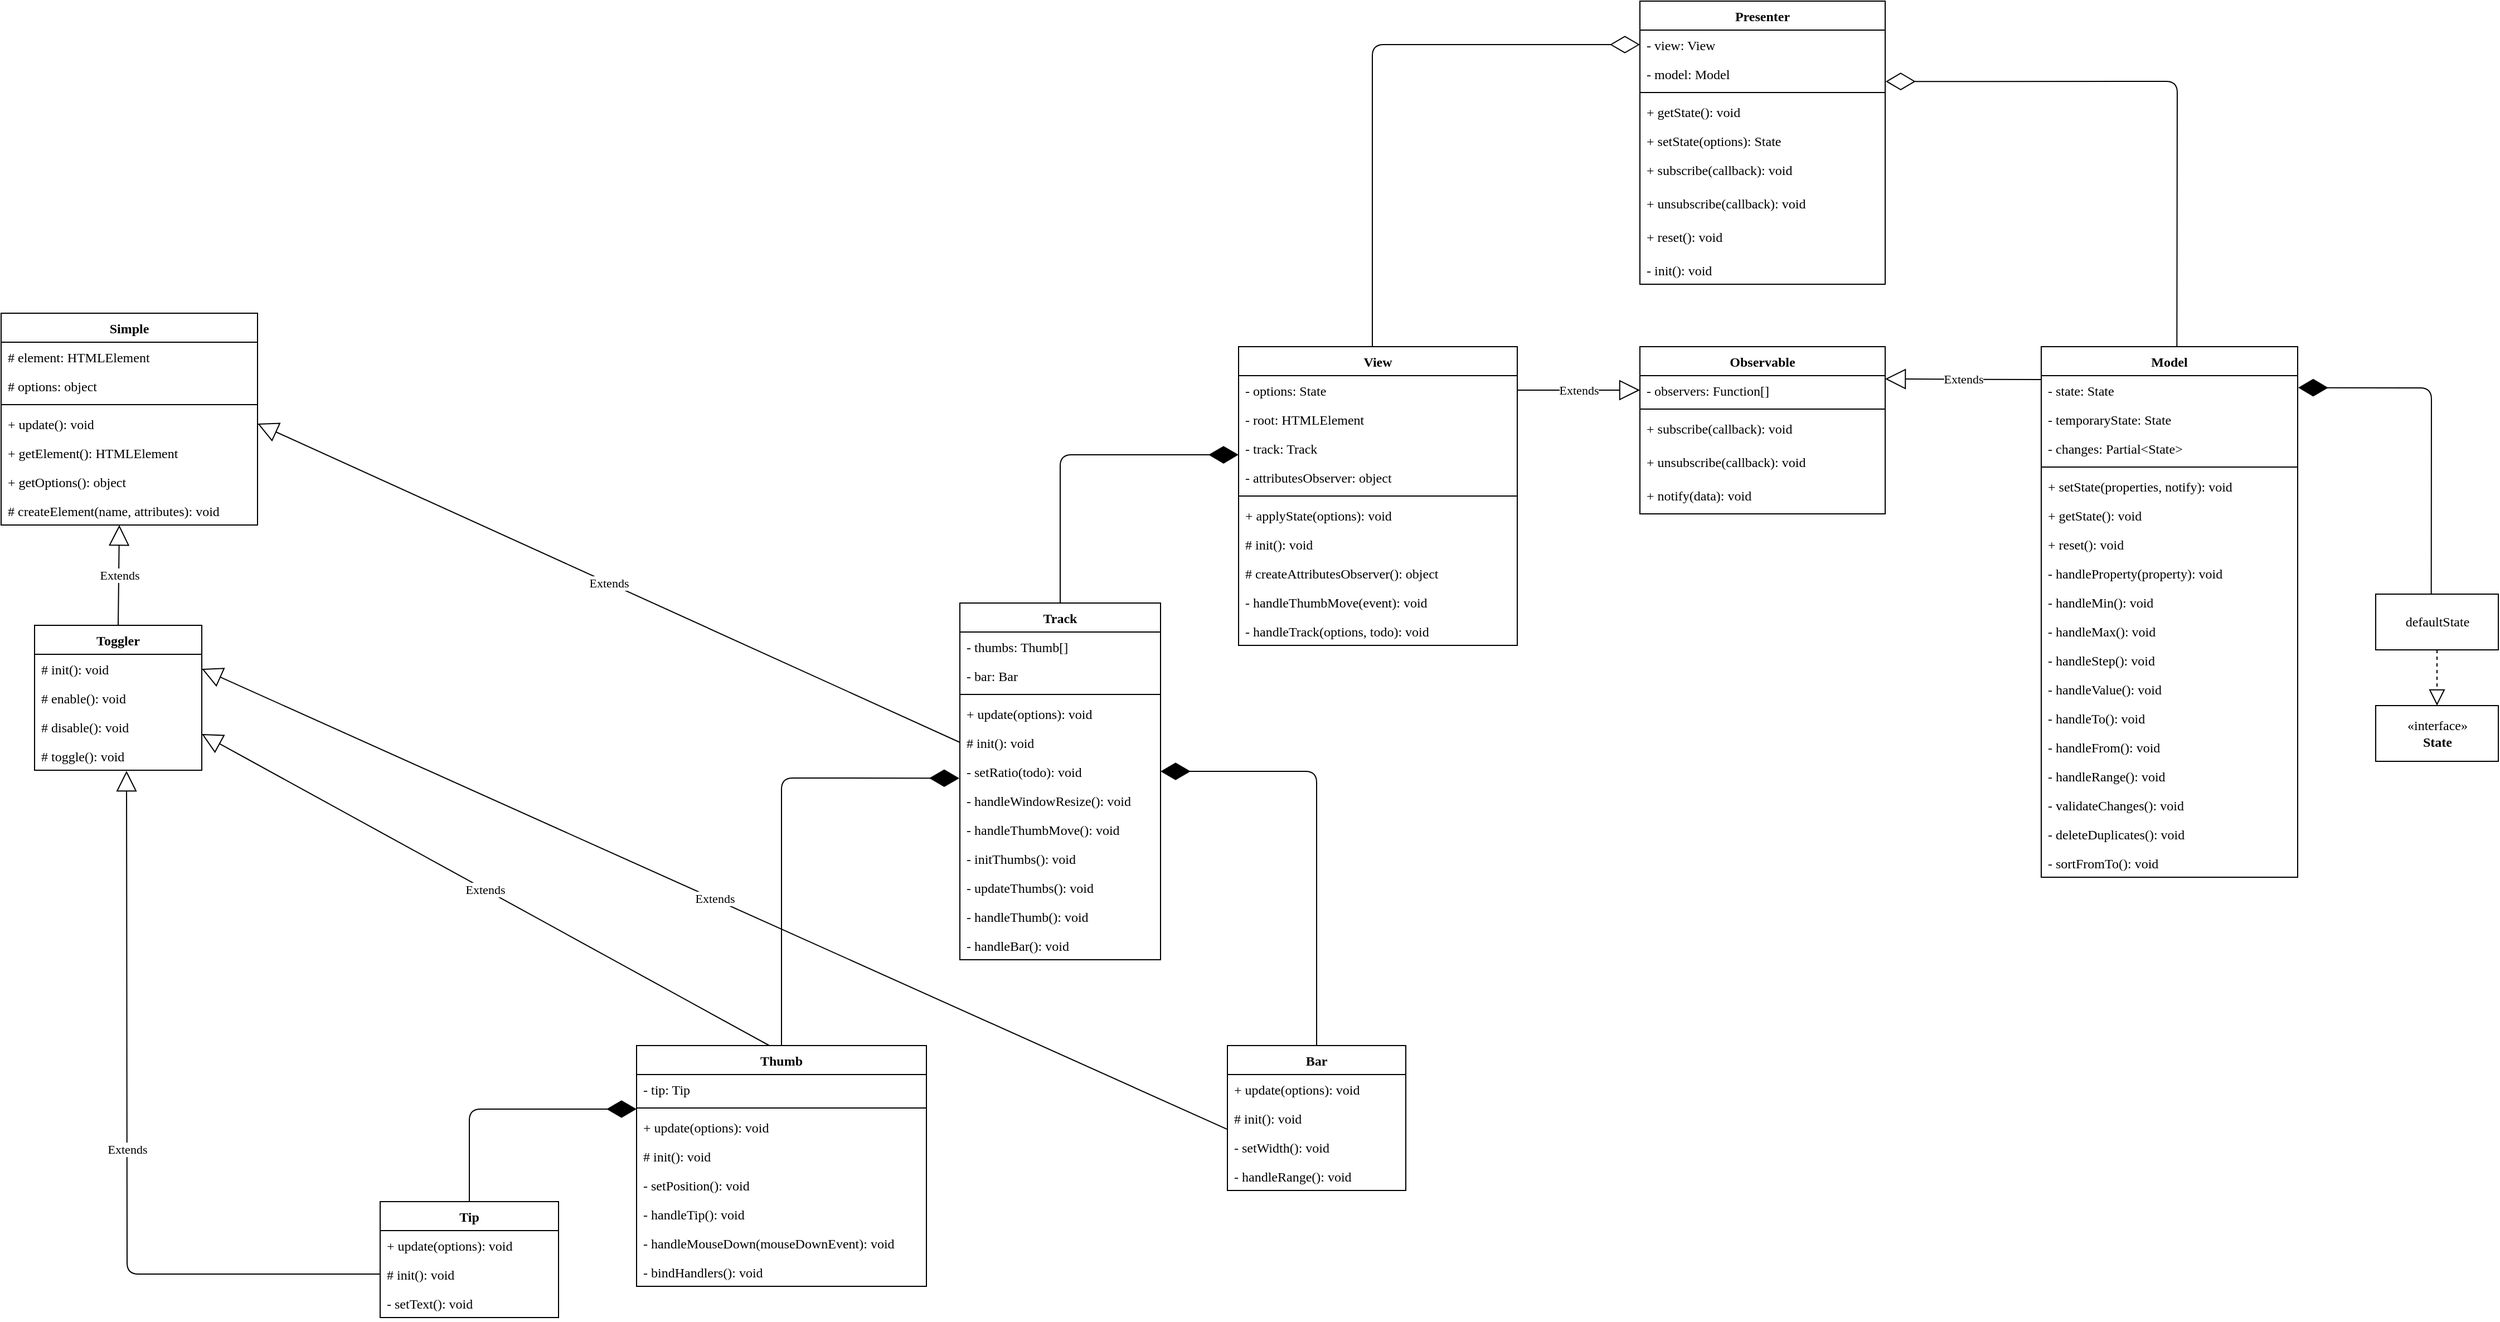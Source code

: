 <mxfile version="12.8.5" type="device"><diagram id="MhiQZeAF0GBsm8dGzgc5" name="Page-1"><mxGraphModel dx="2595" dy="1543" grid="1" gridSize="10" guides="1" tooltips="1" connect="1" arrows="1" fold="1" page="1" pageScale="1" pageWidth="2500" pageHeight="1400" background="#FFFFFF" math="0" shadow="0"><root><mxCell id="0"/><mxCell id="1" parent="0"/><mxCell id="bokYM8Zxj71_05TrgEd9-42" value="Track" style="swimlane;fontStyle=1;align=center;verticalAlign=top;childLayout=stackLayout;horizontal=1;startSize=26;horizontalStack=0;resizeParent=1;resizeParentMax=0;resizeLast=0;collapsible=1;marginBottom=0;labelBackgroundColor=#ffffff;gradientColor=none;snapToPoint=0;fontFamily=Georgia;" parent="1" vertex="1"><mxGeometry x="1010" y="673" width="180" height="320" as="geometry"/></mxCell><mxCell id="bokYM8Zxj71_05TrgEd9-43" value="- thumbs: Thumb[]" style="text;strokeColor=none;fillColor=none;align=left;verticalAlign=top;spacingLeft=4;spacingRight=4;overflow=hidden;rotatable=0;points=[[0,0.5],[1,0.5]];portConstraint=eastwest;snapToPoint=0;fontFamily=Georgia;" parent="bokYM8Zxj71_05TrgEd9-42" vertex="1"><mxGeometry y="26" width="180" height="26" as="geometry"/></mxCell><mxCell id="bokYM8Zxj71_05TrgEd9-45" value="- bar: Bar" style="text;strokeColor=none;fillColor=none;align=left;verticalAlign=top;spacingLeft=4;spacingRight=4;overflow=hidden;rotatable=0;points=[[0,0.5],[1,0.5]];portConstraint=eastwest;snapToPoint=0;fontFamily=Georgia;" parent="bokYM8Zxj71_05TrgEd9-42" vertex="1"><mxGeometry y="52" width="180" height="26" as="geometry"/></mxCell><mxCell id="bokYM8Zxj71_05TrgEd9-44" value="" style="line;strokeWidth=1;fillColor=none;align=left;verticalAlign=middle;spacingTop=-1;spacingLeft=3;spacingRight=3;rotatable=0;labelPosition=right;points=[];portConstraint=eastwest;snapToPoint=0;fontFamily=Georgia;" parent="bokYM8Zxj71_05TrgEd9-42" vertex="1"><mxGeometry y="78" width="180" height="8" as="geometry"/></mxCell><mxCell id="bokYM8Zxj71_05TrgEd9-151" value="+ update(options): void" style="text;strokeColor=none;fillColor=none;align=left;verticalAlign=top;spacingLeft=4;spacingRight=4;overflow=hidden;rotatable=0;points=[[0,0.5],[1,0.5]];portConstraint=eastwest;snapToPoint=0;fontFamily=Georgia;" parent="bokYM8Zxj71_05TrgEd9-42" vertex="1"><mxGeometry y="86" width="180" height="26" as="geometry"/></mxCell><mxCell id="bokYM8Zxj71_05TrgEd9-150" value="# init(): void" style="text;strokeColor=none;fillColor=none;align=left;verticalAlign=top;spacingLeft=4;spacingRight=4;overflow=hidden;rotatable=0;points=[[0,0.5],[1,0.5]];portConstraint=eastwest;snapToPoint=0;fontFamily=Georgia;" parent="bokYM8Zxj71_05TrgEd9-42" vertex="1"><mxGeometry y="112" width="180" height="26" as="geometry"/></mxCell><mxCell id="bokYM8Zxj71_05TrgEd9-152" value="- setRatio(todo): void" style="text;strokeColor=none;fillColor=none;align=left;verticalAlign=top;spacingLeft=4;spacingRight=4;overflow=hidden;rotatable=0;points=[[0,0.5],[1,0.5]];portConstraint=eastwest;snapToPoint=0;fontFamily=Georgia;" parent="bokYM8Zxj71_05TrgEd9-42" vertex="1"><mxGeometry y="138" width="180" height="26" as="geometry"/></mxCell><mxCell id="bokYM8Zxj71_05TrgEd9-153" value="- handleWindowResize(): void" style="text;strokeColor=none;fillColor=none;align=left;verticalAlign=top;spacingLeft=4;spacingRight=4;overflow=hidden;rotatable=0;points=[[0,0.5],[1,0.5]];portConstraint=eastwest;snapToPoint=0;fontFamily=Georgia;" parent="bokYM8Zxj71_05TrgEd9-42" vertex="1"><mxGeometry y="164" width="180" height="26" as="geometry"/></mxCell><mxCell id="lwecA4mNfXeEhu3UnsGV-7" value="- handleThumbMove(): void" style="text;strokeColor=none;fillColor=none;align=left;verticalAlign=top;spacingLeft=4;spacingRight=4;overflow=hidden;rotatable=0;points=[[0,0.5],[1,0.5]];portConstraint=eastwest;snapToPoint=0;fontFamily=Georgia;" parent="bokYM8Zxj71_05TrgEd9-42" vertex="1"><mxGeometry y="190" width="180" height="26" as="geometry"/></mxCell><mxCell id="lwecA4mNfXeEhu3UnsGV-8" value="- initThumbs(): void" style="text;strokeColor=none;fillColor=none;align=left;verticalAlign=top;spacingLeft=4;spacingRight=4;overflow=hidden;rotatable=0;points=[[0,0.5],[1,0.5]];portConstraint=eastwest;snapToPoint=0;fontFamily=Georgia;" parent="bokYM8Zxj71_05TrgEd9-42" vertex="1"><mxGeometry y="216" width="180" height="26" as="geometry"/></mxCell><mxCell id="lwecA4mNfXeEhu3UnsGV-9" value="- updateThumbs(): void" style="text;strokeColor=none;fillColor=none;align=left;verticalAlign=top;spacingLeft=4;spacingRight=4;overflow=hidden;rotatable=0;points=[[0,0.5],[1,0.5]];portConstraint=eastwest;snapToPoint=0;fontFamily=Georgia;" parent="bokYM8Zxj71_05TrgEd9-42" vertex="1"><mxGeometry y="242" width="180" height="26" as="geometry"/></mxCell><mxCell id="bokYM8Zxj71_05TrgEd9-154" value="- handleThumb(): void" style="text;strokeColor=none;fillColor=none;align=left;verticalAlign=top;spacingLeft=4;spacingRight=4;overflow=hidden;rotatable=0;points=[[0,0.5],[1,0.5]];portConstraint=eastwest;snapToPoint=0;fontFamily=Georgia;" parent="bokYM8Zxj71_05TrgEd9-42" vertex="1"><mxGeometry y="268" width="180" height="26" as="geometry"/></mxCell><mxCell id="bokYM8Zxj71_05TrgEd9-155" value="- handleBar(): void" style="text;strokeColor=none;fillColor=none;align=left;verticalAlign=top;spacingLeft=4;spacingRight=4;overflow=hidden;rotatable=0;points=[[0,0.5],[1,0.5]];portConstraint=eastwest;snapToPoint=0;fontFamily=Georgia;" parent="bokYM8Zxj71_05TrgEd9-42" vertex="1"><mxGeometry y="294" width="180" height="26" as="geometry"/></mxCell><mxCell id="bokYM8Zxj71_05TrgEd9-46" value="Thumb" style="swimlane;fontStyle=1;align=center;verticalAlign=top;childLayout=stackLayout;horizontal=1;startSize=26;horizontalStack=0;resizeParent=1;resizeParentMax=0;resizeLast=0;collapsible=1;marginBottom=0;labelBackgroundColor=#ffffff;gradientColor=none;snapToPoint=0;fontFamily=Georgia;" parent="1" vertex="1"><mxGeometry x="720" y="1070" width="260" height="216" as="geometry"/></mxCell><mxCell id="bokYM8Zxj71_05TrgEd9-163" value="- tip: Tip" style="text;strokeColor=none;fillColor=none;align=left;verticalAlign=top;spacingLeft=4;spacingRight=4;overflow=hidden;rotatable=0;points=[[0,0.5],[1,0.5]];portConstraint=eastwest;snapToPoint=0;fontFamily=Georgia;" parent="bokYM8Zxj71_05TrgEd9-46" vertex="1"><mxGeometry y="26" width="260" height="26" as="geometry"/></mxCell><mxCell id="bokYM8Zxj71_05TrgEd9-48" value="" style="line;strokeWidth=1;fillColor=none;align=left;verticalAlign=middle;spacingTop=-1;spacingLeft=3;spacingRight=3;rotatable=0;labelPosition=right;points=[];portConstraint=eastwest;snapToPoint=0;fontFamily=Georgia;" parent="bokYM8Zxj71_05TrgEd9-46" vertex="1"><mxGeometry y="52" width="260" height="8" as="geometry"/></mxCell><mxCell id="bokYM8Zxj71_05TrgEd9-164" value="+ update(options): void" style="text;strokeColor=none;fillColor=none;align=left;verticalAlign=top;spacingLeft=4;spacingRight=4;overflow=hidden;rotatable=0;points=[[0,0.5],[1,0.5]];portConstraint=eastwest;snapToPoint=0;fontFamily=Georgia;" parent="bokYM8Zxj71_05TrgEd9-46" vertex="1"><mxGeometry y="60" width="260" height="26" as="geometry"/></mxCell><mxCell id="bokYM8Zxj71_05TrgEd9-165" value="# init(): void" style="text;strokeColor=none;fillColor=none;align=left;verticalAlign=top;spacingLeft=4;spacingRight=4;overflow=hidden;rotatable=0;points=[[0,0.5],[1,0.5]];portConstraint=eastwest;snapToPoint=0;fontFamily=Georgia;" parent="bokYM8Zxj71_05TrgEd9-46" vertex="1"><mxGeometry y="86" width="260" height="26" as="geometry"/></mxCell><mxCell id="bokYM8Zxj71_05TrgEd9-166" value="- setPosition(): void" style="text;strokeColor=none;fillColor=none;align=left;verticalAlign=top;spacingLeft=4;spacingRight=4;overflow=hidden;rotatable=0;points=[[0,0.5],[1,0.5]];portConstraint=eastwest;snapToPoint=0;fontFamily=Georgia;" parent="bokYM8Zxj71_05TrgEd9-46" vertex="1"><mxGeometry y="112" width="260" height="26" as="geometry"/></mxCell><mxCell id="bokYM8Zxj71_05TrgEd9-175" value="- handleTip(): void" style="text;strokeColor=none;fillColor=none;align=left;verticalAlign=top;spacingLeft=4;spacingRight=4;overflow=hidden;rotatable=0;points=[[0,0.5],[1,0.5]];portConstraint=eastwest;snapToPoint=0;fontFamily=Georgia;" parent="bokYM8Zxj71_05TrgEd9-46" vertex="1"><mxGeometry y="138" width="260" height="26" as="geometry"/></mxCell><mxCell id="bokYM8Zxj71_05TrgEd9-167" value="- handleMouseDown(mouseDownEvent): void" style="text;strokeColor=none;fillColor=none;align=left;verticalAlign=top;spacingLeft=4;spacingRight=4;overflow=hidden;rotatable=0;points=[[0,0.5],[1,0.5]];portConstraint=eastwest;snapToPoint=0;fontFamily=Georgia;" parent="bokYM8Zxj71_05TrgEd9-46" vertex="1"><mxGeometry y="164" width="260" height="26" as="geometry"/></mxCell><mxCell id="lwecA4mNfXeEhu3UnsGV-1" value="- bindHandlers(): void" style="text;strokeColor=none;fillColor=none;align=left;verticalAlign=top;spacingLeft=4;spacingRight=4;overflow=hidden;rotatable=0;points=[[0,0.5],[1,0.5]];portConstraint=eastwest;snapToPoint=0;fontFamily=Georgia;" parent="bokYM8Zxj71_05TrgEd9-46" vertex="1"><mxGeometry y="190" width="260" height="26" as="geometry"/></mxCell><mxCell id="bokYM8Zxj71_05TrgEd9-50" value="Bar" style="swimlane;fontStyle=1;align=center;verticalAlign=top;childLayout=stackLayout;horizontal=1;startSize=26;horizontalStack=0;resizeParent=1;resizeParentMax=0;resizeLast=0;collapsible=1;marginBottom=0;labelBackgroundColor=#ffffff;gradientColor=none;snapToPoint=0;fontFamily=Georgia;" parent="1" vertex="1"><mxGeometry x="1250" y="1070" width="160" height="130" as="geometry"/></mxCell><mxCell id="bokYM8Zxj71_05TrgEd9-53" value="+ update(options): void" style="text;strokeColor=none;fillColor=none;align=left;verticalAlign=top;spacingLeft=4;spacingRight=4;overflow=hidden;rotatable=0;points=[[0,0.5],[1,0.5]];portConstraint=eastwest;snapToPoint=0;fontFamily=Georgia;" parent="bokYM8Zxj71_05TrgEd9-50" vertex="1"><mxGeometry y="26" width="160" height="26" as="geometry"/></mxCell><mxCell id="bokYM8Zxj71_05TrgEd9-51" value="# init(): void" style="text;strokeColor=none;fillColor=none;align=left;verticalAlign=top;spacingLeft=4;spacingRight=4;overflow=hidden;rotatable=0;points=[[0,0.5],[1,0.5]];portConstraint=eastwest;snapToPoint=0;fontFamily=Georgia;" parent="bokYM8Zxj71_05TrgEd9-50" vertex="1"><mxGeometry y="52" width="160" height="26" as="geometry"/></mxCell><mxCell id="bokYM8Zxj71_05TrgEd9-159" value="- setWidth(): void" style="text;strokeColor=none;fillColor=none;align=left;verticalAlign=top;spacingLeft=4;spacingRight=4;overflow=hidden;rotatable=0;points=[[0,0.5],[1,0.5]];portConstraint=eastwest;snapToPoint=0;fontFamily=Georgia;" parent="bokYM8Zxj71_05TrgEd9-50" vertex="1"><mxGeometry y="78" width="160" height="26" as="geometry"/></mxCell><mxCell id="lwecA4mNfXeEhu3UnsGV-6" value="- handleRange(): void" style="text;strokeColor=none;fillColor=none;align=left;verticalAlign=top;spacingLeft=4;spacingRight=4;overflow=hidden;rotatable=0;points=[[0,0.5],[1,0.5]];portConstraint=eastwest;snapToPoint=0;fontFamily=Georgia;" parent="bokYM8Zxj71_05TrgEd9-50" vertex="1"><mxGeometry y="104" width="160" height="26" as="geometry"/></mxCell><mxCell id="bokYM8Zxj71_05TrgEd9-55" value="Tip" style="swimlane;fontStyle=1;align=center;verticalAlign=top;childLayout=stackLayout;horizontal=1;startSize=26;horizontalStack=0;resizeParent=1;resizeParentMax=0;resizeLast=0;collapsible=1;marginBottom=0;labelBackgroundColor=#ffffff;gradientColor=none;snapToPoint=0;fontFamily=Georgia;" parent="1" vertex="1"><mxGeometry x="490" y="1210" width="160" height="104" as="geometry"/></mxCell><mxCell id="bokYM8Zxj71_05TrgEd9-161" value="+ update(options): void" style="text;strokeColor=none;fillColor=none;align=left;verticalAlign=top;spacingLeft=4;spacingRight=4;overflow=hidden;rotatable=0;points=[[0,0.5],[1,0.5]];portConstraint=eastwest;snapToPoint=0;fontFamily=Georgia;" parent="bokYM8Zxj71_05TrgEd9-55" vertex="1"><mxGeometry y="26" width="160" height="26" as="geometry"/></mxCell><mxCell id="bokYM8Zxj71_05TrgEd9-160" value="# init(): void" style="text;strokeColor=none;fillColor=none;align=left;verticalAlign=top;spacingLeft=4;spacingRight=4;overflow=hidden;rotatable=0;points=[[0,0.5],[1,0.5]];portConstraint=eastwest;snapToPoint=0;fontFamily=Georgia;" parent="bokYM8Zxj71_05TrgEd9-55" vertex="1"><mxGeometry y="52" width="160" height="26" as="geometry"/></mxCell><mxCell id="bokYM8Zxj71_05TrgEd9-162" value="- setText(): void" style="text;strokeColor=none;fillColor=none;align=left;verticalAlign=top;spacingLeft=4;spacingRight=4;overflow=hidden;rotatable=0;points=[[0,0.5],[1,0.5]];portConstraint=eastwest;snapToPoint=0;fontFamily=Georgia;" parent="bokYM8Zxj71_05TrgEd9-55" vertex="1"><mxGeometry y="78" width="160" height="26" as="geometry"/></mxCell><mxCell id="bokYM8Zxj71_05TrgEd9-71" value="Extends" style="endArrow=block;endSize=16;endFill=0;html=1;exitX=1;exitY=0.5;exitDx=0;exitDy=0;entryX=0;entryY=0.5;entryDx=0;entryDy=0;snapToPoint=0;fontFamily=Georgia;" parent="1" target="bokYM8Zxj71_05TrgEd9-75" edge="1"><mxGeometry width="160" relative="1" as="geometry"><mxPoint x="1510" y="482" as="sourcePoint"/><mxPoint x="1620" y="433" as="targetPoint"/></mxGeometry></mxCell><mxCell id="bokYM8Zxj71_05TrgEd9-72" value="Extends" style="endArrow=block;endSize=16;endFill=0;html=1;snapToPoint=0;fontFamily=Georgia;exitX=-0.002;exitY=0.136;exitDx=0;exitDy=0;exitPerimeter=0;entryX=1;entryY=0.114;entryDx=0;entryDy=0;entryPerimeter=0;" parent="1" source="bokYM8Zxj71_05TrgEd9-88" target="bokYM8Zxj71_05TrgEd9-75" edge="1"><mxGeometry width="160" relative="1" as="geometry"><mxPoint x="1976" y="473" as="sourcePoint"/><mxPoint x="1850" y="472" as="targetPoint"/></mxGeometry></mxCell><mxCell id="bokYM8Zxj71_05TrgEd9-74" value="Observable" style="swimlane;fontStyle=1;align=center;verticalAlign=top;childLayout=stackLayout;horizontal=1;startSize=26;horizontalStack=0;resizeParent=1;resizeParentMax=0;resizeLast=0;collapsible=1;marginBottom=0;labelBackgroundColor=#ffffff;gradientColor=none;snapToPoint=0;fontFamily=Georgia;" parent="1" vertex="1"><mxGeometry x="1620" y="443" width="220" height="150" as="geometry"/></mxCell><mxCell id="bokYM8Zxj71_05TrgEd9-75" value="- observers: Function[]" style="text;strokeColor=none;fillColor=none;align=left;verticalAlign=top;spacingLeft=4;spacingRight=4;overflow=hidden;rotatable=0;points=[[0,0.5],[1,0.5]];portConstraint=eastwest;snapToPoint=0;fontFamily=Georgia;" parent="bokYM8Zxj71_05TrgEd9-74" vertex="1"><mxGeometry y="26" width="220" height="26" as="geometry"/></mxCell><mxCell id="bokYM8Zxj71_05TrgEd9-76" value="" style="line;strokeWidth=1;fillColor=none;align=left;verticalAlign=middle;spacingTop=-1;spacingLeft=3;spacingRight=3;rotatable=0;labelPosition=right;points=[];portConstraint=eastwest;snapToPoint=0;fontFamily=Georgia;" parent="bokYM8Zxj71_05TrgEd9-74" vertex="1"><mxGeometry y="52" width="220" height="8" as="geometry"/></mxCell><mxCell id="bokYM8Zxj71_05TrgEd9-77" value="+ subscribe(callback): void" style="text;strokeColor=none;fillColor=none;align=left;verticalAlign=top;spacingLeft=4;spacingRight=4;overflow=hidden;rotatable=0;points=[[0,0.5],[1,0.5]];portConstraint=eastwest;snapToPoint=0;fontFamily=Georgia;" parent="bokYM8Zxj71_05TrgEd9-74" vertex="1"><mxGeometry y="60" width="220" height="30" as="geometry"/></mxCell><mxCell id="bokYM8Zxj71_05TrgEd9-83" value="+ unsubscribe(callback): void" style="text;strokeColor=none;fillColor=none;align=left;verticalAlign=top;spacingLeft=4;spacingRight=4;overflow=hidden;rotatable=0;points=[[0,0.5],[1,0.5]];portConstraint=eastwest;snapToPoint=0;fontFamily=Georgia;" parent="bokYM8Zxj71_05TrgEd9-74" vertex="1"><mxGeometry y="90" width="220" height="30" as="geometry"/></mxCell><mxCell id="bokYM8Zxj71_05TrgEd9-85" value="+ notify(data): void" style="text;strokeColor=none;fillColor=none;align=left;verticalAlign=top;spacingLeft=4;spacingRight=4;overflow=hidden;rotatable=0;points=[[0,0.5],[1,0.5]];portConstraint=eastwest;snapToPoint=0;fontFamily=Georgia;" parent="bokYM8Zxj71_05TrgEd9-74" vertex="1"><mxGeometry y="120" width="220" height="30" as="geometry"/></mxCell><mxCell id="bokYM8Zxj71_05TrgEd9-87" value="Model" style="swimlane;fontStyle=1;align=center;verticalAlign=top;childLayout=stackLayout;horizontal=1;startSize=26;horizontalStack=0;resizeParent=1;resizeParentMax=0;resizeLast=0;collapsible=1;marginBottom=0;labelBackgroundColor=#ffffff;gradientColor=none;snapToPoint=0;fontFamily=Georgia;" parent="1" vertex="1"><mxGeometry x="1980" y="443" width="230" height="476" as="geometry"/></mxCell><mxCell id="bokYM8Zxj71_05TrgEd9-88" value="- state: State" style="text;strokeColor=none;fillColor=none;align=left;verticalAlign=top;spacingLeft=4;spacingRight=4;overflow=hidden;rotatable=0;points=[[0,0.5],[1,0.5]];portConstraint=eastwest;snapToPoint=0;fontFamily=Georgia;" parent="bokYM8Zxj71_05TrgEd9-87" vertex="1"><mxGeometry y="26" width="230" height="26" as="geometry"/></mxCell><mxCell id="SOUKARIzMo8ViE5a29zc-1" value="- temporaryState: State" style="text;strokeColor=none;fillColor=none;align=left;verticalAlign=top;spacingLeft=4;spacingRight=4;overflow=hidden;rotatable=0;points=[[0,0.5],[1,0.5]];portConstraint=eastwest;snapToPoint=0;fontFamily=Georgia;" parent="bokYM8Zxj71_05TrgEd9-87" vertex="1"><mxGeometry y="52" width="230" height="26" as="geometry"/></mxCell><mxCell id="bokYM8Zxj71_05TrgEd9-90" value="- changes: Partial&lt;State&gt;" style="text;strokeColor=none;fillColor=none;align=left;verticalAlign=top;spacingLeft=4;spacingRight=4;overflow=hidden;rotatable=0;points=[[0,0.5],[1,0.5]];portConstraint=eastwest;snapToPoint=0;fontFamily=Georgia;" parent="bokYM8Zxj71_05TrgEd9-87" vertex="1"><mxGeometry y="78" width="230" height="26" as="geometry"/></mxCell><mxCell id="bokYM8Zxj71_05TrgEd9-89" value="" style="line;strokeWidth=1;fillColor=none;align=left;verticalAlign=middle;spacingTop=-1;spacingLeft=3;spacingRight=3;rotatable=0;labelPosition=right;points=[];portConstraint=eastwest;snapToPoint=0;fontFamily=Georgia;" parent="bokYM8Zxj71_05TrgEd9-87" vertex="1"><mxGeometry y="104" width="230" height="8" as="geometry"/></mxCell><mxCell id="bokYM8Zxj71_05TrgEd9-122" value="+ setState(properties, notify): void" style="text;strokeColor=none;fillColor=none;align=left;verticalAlign=top;spacingLeft=4;spacingRight=4;overflow=hidden;rotatable=0;points=[[0,0.5],[1,0.5]];portConstraint=eastwest;snapToPoint=0;fontFamily=Georgia;" parent="bokYM8Zxj71_05TrgEd9-87" vertex="1"><mxGeometry y="112" width="230" height="26" as="geometry"/></mxCell><mxCell id="bokYM8Zxj71_05TrgEd9-123" value="+ getState(): void" style="text;strokeColor=none;fillColor=none;align=left;verticalAlign=top;spacingLeft=4;spacingRight=4;overflow=hidden;rotatable=0;points=[[0,0.5],[1,0.5]];portConstraint=eastwest;snapToPoint=0;fontFamily=Georgia;" parent="bokYM8Zxj71_05TrgEd9-87" vertex="1"><mxGeometry y="138" width="230" height="26" as="geometry"/></mxCell><mxCell id="bokYM8Zxj71_05TrgEd9-132" value="+ reset(): void" style="text;strokeColor=none;fillColor=none;align=left;verticalAlign=top;spacingLeft=4;spacingRight=4;overflow=hidden;rotatable=0;points=[[0,0.5],[1,0.5]];portConstraint=eastwest;snapToPoint=0;fontFamily=Georgia;" parent="bokYM8Zxj71_05TrgEd9-87" vertex="1"><mxGeometry y="164" width="230" height="26" as="geometry"/></mxCell><mxCell id="bokYM8Zxj71_05TrgEd9-128" value="- handleProperty(property): void" style="text;strokeColor=none;fillColor=none;align=left;verticalAlign=top;spacingLeft=4;spacingRight=4;overflow=hidden;rotatable=0;points=[[0,0.5],[1,0.5]];portConstraint=eastwest;snapToPoint=0;fontFamily=Georgia;" parent="bokYM8Zxj71_05TrgEd9-87" vertex="1"><mxGeometry y="190" width="230" height="26" as="geometry"/></mxCell><mxCell id="bokYM8Zxj71_05TrgEd9-124" value="- handleMin(): void" style="text;strokeColor=none;fillColor=none;align=left;verticalAlign=top;spacingLeft=4;spacingRight=4;overflow=hidden;rotatable=0;points=[[0,0.5],[1,0.5]];portConstraint=eastwest;snapToPoint=0;fontFamily=Georgia;" parent="bokYM8Zxj71_05TrgEd9-87" vertex="1"><mxGeometry y="216" width="230" height="26" as="geometry"/></mxCell><mxCell id="bokYM8Zxj71_05TrgEd9-125" value="- handleMax(): void" style="text;strokeColor=none;fillColor=none;align=left;verticalAlign=top;spacingLeft=4;spacingRight=4;overflow=hidden;rotatable=0;points=[[0,0.5],[1,0.5]];portConstraint=eastwest;snapToPoint=0;fontFamily=Georgia;" parent="bokYM8Zxj71_05TrgEd9-87" vertex="1"><mxGeometry y="242" width="230" height="26" as="geometry"/></mxCell><mxCell id="bokYM8Zxj71_05TrgEd9-126" value="- handleStep(): void" style="text;strokeColor=none;fillColor=none;align=left;verticalAlign=top;spacingLeft=4;spacingRight=4;overflow=hidden;rotatable=0;points=[[0,0.5],[1,0.5]];portConstraint=eastwest;snapToPoint=0;fontFamily=Georgia;" parent="bokYM8Zxj71_05TrgEd9-87" vertex="1"><mxGeometry y="268" width="230" height="26" as="geometry"/></mxCell><mxCell id="bokYM8Zxj71_05TrgEd9-127" value="- handleValue(): void" style="text;strokeColor=none;fillColor=none;align=left;verticalAlign=top;spacingLeft=4;spacingRight=4;overflow=hidden;rotatable=0;points=[[0,0.5],[1,0.5]];portConstraint=eastwest;snapToPoint=0;fontFamily=Georgia;" parent="bokYM8Zxj71_05TrgEd9-87" vertex="1"><mxGeometry y="294" width="230" height="26" as="geometry"/></mxCell><mxCell id="lwecA4mNfXeEhu3UnsGV-3" value="- handleTo(): void" style="text;strokeColor=none;fillColor=none;align=left;verticalAlign=top;spacingLeft=4;spacingRight=4;overflow=hidden;rotatable=0;points=[[0,0.5],[1,0.5]];portConstraint=eastwest;snapToPoint=0;fontFamily=Georgia;" parent="bokYM8Zxj71_05TrgEd9-87" vertex="1"><mxGeometry y="320" width="230" height="26" as="geometry"/></mxCell><mxCell id="lwecA4mNfXeEhu3UnsGV-4" value="- handleFrom(): void" style="text;strokeColor=none;fillColor=none;align=left;verticalAlign=top;spacingLeft=4;spacingRight=4;overflow=hidden;rotatable=0;points=[[0,0.5],[1,0.5]];portConstraint=eastwest;snapToPoint=0;fontFamily=Georgia;" parent="bokYM8Zxj71_05TrgEd9-87" vertex="1"><mxGeometry y="346" width="230" height="26" as="geometry"/></mxCell><mxCell id="lwecA4mNfXeEhu3UnsGV-5" value="- handleRange(): void" style="text;strokeColor=none;fillColor=none;align=left;verticalAlign=top;spacingLeft=4;spacingRight=4;overflow=hidden;rotatable=0;points=[[0,0.5],[1,0.5]];portConstraint=eastwest;snapToPoint=0;fontFamily=Georgia;" parent="bokYM8Zxj71_05TrgEd9-87" vertex="1"><mxGeometry y="372" width="230" height="26" as="geometry"/></mxCell><mxCell id="bokYM8Zxj71_05TrgEd9-129" value="- validateChanges(): void" style="text;strokeColor=none;fillColor=none;align=left;verticalAlign=top;spacingLeft=4;spacingRight=4;overflow=hidden;rotatable=0;points=[[0,0.5],[1,0.5]];portConstraint=eastwest;snapToPoint=0;fontFamily=Georgia;" parent="bokYM8Zxj71_05TrgEd9-87" vertex="1"><mxGeometry y="398" width="230" height="26" as="geometry"/></mxCell><mxCell id="bokYM8Zxj71_05TrgEd9-131" value="- deleteDuplicates(): void" style="text;strokeColor=none;fillColor=none;align=left;verticalAlign=top;spacingLeft=4;spacingRight=4;overflow=hidden;rotatable=0;points=[[0,0.5],[1,0.5]];portConstraint=eastwest;snapToPoint=0;fontFamily=Georgia;" parent="bokYM8Zxj71_05TrgEd9-87" vertex="1"><mxGeometry y="424" width="230" height="26" as="geometry"/></mxCell><mxCell id="lwecA4mNfXeEhu3UnsGV-2" value="- sortFromTo(): void" style="text;strokeColor=none;fillColor=none;align=left;verticalAlign=top;spacingLeft=4;spacingRight=4;overflow=hidden;rotatable=0;points=[[0,0.5],[1,0.5]];portConstraint=eastwest;snapToPoint=0;fontFamily=Georgia;" parent="bokYM8Zxj71_05TrgEd9-87" vertex="1"><mxGeometry y="450" width="230" height="26" as="geometry"/></mxCell><mxCell id="bokYM8Zxj71_05TrgEd9-91" value="defaultState" style="html=1;labelBackgroundColor=#ffffff;gradientColor=none;snapToPoint=0;fontFamily=Georgia;" parent="1" vertex="1"><mxGeometry x="2280" y="665" width="110" height="50" as="geometry"/></mxCell><mxCell id="bokYM8Zxj71_05TrgEd9-92" value="«interface»&lt;br&gt;&lt;b&gt;State&lt;/b&gt;" style="html=1;labelBackgroundColor=#ffffff;gradientColor=none;snapToPoint=0;fontFamily=Georgia;" parent="1" vertex="1"><mxGeometry x="2280" y="765" width="110" height="50" as="geometry"/></mxCell><mxCell id="bokYM8Zxj71_05TrgEd9-93" value="" style="endArrow=block;dashed=1;endFill=0;endSize=12;html=1;exitX=0.5;exitY=1;exitDx=0;exitDy=0;entryX=0.5;entryY=0;entryDx=0;entryDy=0;snapToPoint=0;fontFamily=Georgia;" parent="1" source="bokYM8Zxj71_05TrgEd9-91" target="bokYM8Zxj71_05TrgEd9-92" edge="1"><mxGeometry width="160" relative="1" as="geometry"><mxPoint x="2275" y="745" as="sourcePoint"/><mxPoint x="2435" y="745" as="targetPoint"/></mxGeometry></mxCell><mxCell id="bokYM8Zxj71_05TrgEd9-94" value="Presenter" style="swimlane;fontStyle=1;align=center;verticalAlign=top;childLayout=stackLayout;horizontal=1;startSize=26;horizontalStack=0;resizeParent=1;resizeParentMax=0;resizeLast=0;collapsible=1;marginBottom=0;labelBackgroundColor=#ffffff;gradientColor=none;snapToPoint=0;fontFamily=Georgia;" parent="1" vertex="1"><mxGeometry x="1620" y="133" width="220" height="254" as="geometry"/></mxCell><mxCell id="bokYM8Zxj71_05TrgEd9-95" value="- view: View&#10;" style="text;strokeColor=none;fillColor=none;align=left;verticalAlign=top;spacingLeft=4;spacingRight=4;overflow=hidden;rotatable=0;points=[[0,0.5],[1,0.5]];portConstraint=eastwest;snapToPoint=0;fontFamily=Georgia;" parent="bokYM8Zxj71_05TrgEd9-94" vertex="1"><mxGeometry y="26" width="220" height="26" as="geometry"/></mxCell><mxCell id="bokYM8Zxj71_05TrgEd9-109" value="- model: Model" style="text;strokeColor=none;fillColor=none;align=left;verticalAlign=top;spacingLeft=4;spacingRight=4;overflow=hidden;rotatable=0;points=[[0,0.5],[1,0.5]];portConstraint=eastwest;snapToPoint=0;fontFamily=Georgia;" parent="bokYM8Zxj71_05TrgEd9-94" vertex="1"><mxGeometry y="52" width="220" height="26" as="geometry"/></mxCell><mxCell id="bokYM8Zxj71_05TrgEd9-96" value="" style="line;strokeWidth=1;fillColor=none;align=left;verticalAlign=middle;spacingTop=-1;spacingLeft=3;spacingRight=3;rotatable=0;labelPosition=right;points=[];portConstraint=eastwest;snapToPoint=0;fontFamily=Georgia;" parent="bokYM8Zxj71_05TrgEd9-94" vertex="1"><mxGeometry y="78" width="220" height="8" as="geometry"/></mxCell><mxCell id="bokYM8Zxj71_05TrgEd9-115" value="+ getState(): void" style="text;strokeColor=none;fillColor=none;align=left;verticalAlign=top;spacingLeft=4;spacingRight=4;overflow=hidden;rotatable=0;points=[[0,0.5],[1,0.5]];portConstraint=eastwest;snapToPoint=0;fontFamily=Georgia;" parent="bokYM8Zxj71_05TrgEd9-94" vertex="1"><mxGeometry y="86" width="220" height="26" as="geometry"/></mxCell><mxCell id="bokYM8Zxj71_05TrgEd9-142" value="+ setState(options): State" style="text;strokeColor=none;fillColor=none;align=left;verticalAlign=top;spacingLeft=4;spacingRight=4;overflow=hidden;rotatable=0;points=[[0,0.5],[1,0.5]];portConstraint=eastwest;snapToPoint=0;fontFamily=Georgia;" parent="bokYM8Zxj71_05TrgEd9-94" vertex="1"><mxGeometry y="112" width="220" height="26" as="geometry"/></mxCell><mxCell id="bokYM8Zxj71_05TrgEd9-117" value="+ subscribe(callback): void" style="text;strokeColor=none;fillColor=none;align=left;verticalAlign=top;spacingLeft=4;spacingRight=4;overflow=hidden;rotatable=0;points=[[0,0.5],[1,0.5]];portConstraint=eastwest;snapToPoint=0;fontFamily=Georgia;" parent="bokYM8Zxj71_05TrgEd9-94" vertex="1"><mxGeometry y="138" width="220" height="30" as="geometry"/></mxCell><mxCell id="bokYM8Zxj71_05TrgEd9-119" value="+ unsubscribe(callback): void" style="text;strokeColor=none;fillColor=none;align=left;verticalAlign=top;spacingLeft=4;spacingRight=4;overflow=hidden;rotatable=0;points=[[0,0.5],[1,0.5]];portConstraint=eastwest;snapToPoint=0;fontFamily=Georgia;" parent="bokYM8Zxj71_05TrgEd9-94" vertex="1"><mxGeometry y="168" width="220" height="30" as="geometry"/></mxCell><mxCell id="bokYM8Zxj71_05TrgEd9-120" value="+ reset(): void" style="text;strokeColor=none;fillColor=none;align=left;verticalAlign=top;spacingLeft=4;spacingRight=4;overflow=hidden;rotatable=0;points=[[0,0.5],[1,0.5]];portConstraint=eastwest;snapToPoint=0;fontFamily=Georgia;" parent="bokYM8Zxj71_05TrgEd9-94" vertex="1"><mxGeometry y="198" width="220" height="30" as="geometry"/></mxCell><mxCell id="bokYM8Zxj71_05TrgEd9-97" value="- init(): void" style="text;strokeColor=none;fillColor=none;align=left;verticalAlign=top;spacingLeft=4;spacingRight=4;overflow=hidden;rotatable=0;points=[[0,0.5],[1,0.5]];portConstraint=eastwest;snapToPoint=0;fontFamily=Georgia;" parent="bokYM8Zxj71_05TrgEd9-94" vertex="1"><mxGeometry y="228" width="220" height="26" as="geometry"/></mxCell><mxCell id="bokYM8Zxj71_05TrgEd9-138" value="View" style="swimlane;fontStyle=1;align=center;verticalAlign=top;childLayout=stackLayout;horizontal=1;startSize=26;horizontalStack=0;resizeParent=1;resizeParentMax=0;resizeLast=0;collapsible=1;marginBottom=0;fillColor=none;gradientColor=none;snapToPoint=0;fontFamily=Georgia;" parent="1" vertex="1"><mxGeometry x="1260" y="443" width="250" height="268" as="geometry"/></mxCell><mxCell id="bokYM8Zxj71_05TrgEd9-139" value="- options: State" style="text;strokeColor=none;fillColor=none;align=left;verticalAlign=top;spacingLeft=4;spacingRight=4;overflow=hidden;rotatable=0;points=[[0,0.5],[1,0.5]];portConstraint=eastwest;snapToPoint=0;fontFamily=Georgia;" parent="bokYM8Zxj71_05TrgEd9-138" vertex="1"><mxGeometry y="26" width="250" height="26" as="geometry"/></mxCell><mxCell id="bokYM8Zxj71_05TrgEd9-141" value="- root: HTMLElement" style="text;strokeColor=none;fillColor=none;align=left;verticalAlign=top;spacingLeft=4;spacingRight=4;overflow=hidden;rotatable=0;points=[[0,0.5],[1,0.5]];portConstraint=eastwest;snapToPoint=0;fontFamily=Georgia;" parent="bokYM8Zxj71_05TrgEd9-138" vertex="1"><mxGeometry y="52" width="250" height="26" as="geometry"/></mxCell><mxCell id="bokYM8Zxj71_05TrgEd9-143" value="- track: Track" style="text;strokeColor=none;fillColor=none;align=left;verticalAlign=top;spacingLeft=4;spacingRight=4;overflow=hidden;rotatable=0;points=[[0,0.5],[1,0.5]];portConstraint=eastwest;snapToPoint=0;fontFamily=Georgia;" parent="bokYM8Zxj71_05TrgEd9-138" vertex="1"><mxGeometry y="78" width="250" height="26" as="geometry"/></mxCell><mxCell id="bokYM8Zxj71_05TrgEd9-147" value="- attributesObserver: object" style="text;strokeColor=none;fillColor=none;align=left;verticalAlign=top;spacingLeft=4;spacingRight=4;overflow=hidden;rotatable=0;points=[[0,0.5],[1,0.5]];portConstraint=eastwest;snapToPoint=0;fontFamily=Georgia;" parent="bokYM8Zxj71_05TrgEd9-138" vertex="1"><mxGeometry y="104" width="250" height="26" as="geometry"/></mxCell><mxCell id="bokYM8Zxj71_05TrgEd9-140" value="" style="line;strokeWidth=1;fillColor=none;align=left;verticalAlign=middle;spacingTop=-1;spacingLeft=3;spacingRight=3;rotatable=0;labelPosition=right;points=[];portConstraint=eastwest;snapToPoint=0;fontFamily=Georgia;" parent="bokYM8Zxj71_05TrgEd9-138" vertex="1"><mxGeometry y="130" width="250" height="8" as="geometry"/></mxCell><mxCell id="bokYM8Zxj71_05TrgEd9-145" value="+ applyState(options): void" style="text;strokeColor=none;fillColor=none;align=left;verticalAlign=top;spacingLeft=4;spacingRight=4;overflow=hidden;rotatable=0;points=[[0,0.5],[1,0.5]];portConstraint=eastwest;snapToPoint=0;fontFamily=Georgia;" parent="bokYM8Zxj71_05TrgEd9-138" vertex="1"><mxGeometry y="138" width="250" height="26" as="geometry"/></mxCell><mxCell id="bokYM8Zxj71_05TrgEd9-144" value="# init(): void" style="text;strokeColor=none;fillColor=none;align=left;verticalAlign=top;spacingLeft=4;spacingRight=4;overflow=hidden;rotatable=0;points=[[0,0.5],[1,0.5]];portConstraint=eastwest;snapToPoint=0;fontFamily=Georgia;" parent="bokYM8Zxj71_05TrgEd9-138" vertex="1"><mxGeometry y="164" width="250" height="26" as="geometry"/></mxCell><mxCell id="bokYM8Zxj71_05TrgEd9-149" value="# createAttributesObserver(): object" style="text;strokeColor=none;fillColor=none;align=left;verticalAlign=top;spacingLeft=4;spacingRight=4;overflow=hidden;rotatable=0;points=[[0,0.5],[1,0.5]];portConstraint=eastwest;snapToPoint=0;fontFamily=Georgia;" parent="bokYM8Zxj71_05TrgEd9-138" vertex="1"><mxGeometry y="190" width="250" height="26" as="geometry"/></mxCell><mxCell id="bokYM8Zxj71_05TrgEd9-146" value="- handleThumbMove(event): void" style="text;strokeColor=none;fillColor=none;align=left;verticalAlign=top;spacingLeft=4;spacingRight=4;overflow=hidden;rotatable=0;points=[[0,0.5],[1,0.5]];portConstraint=eastwest;snapToPoint=0;fontFamily=Georgia;" parent="bokYM8Zxj71_05TrgEd9-138" vertex="1"><mxGeometry y="216" width="250" height="26" as="geometry"/></mxCell><mxCell id="bokYM8Zxj71_05TrgEd9-148" value="- handleTrack(options, todo): void" style="text;strokeColor=none;fillColor=none;align=left;verticalAlign=top;spacingLeft=4;spacingRight=4;overflow=hidden;rotatable=0;points=[[0,0.5],[1,0.5]];portConstraint=eastwest;snapToPoint=0;fontFamily=Georgia;" parent="bokYM8Zxj71_05TrgEd9-138" vertex="1"><mxGeometry y="242" width="250" height="26" as="geometry"/></mxCell><mxCell id="bokYM8Zxj71_05TrgEd9-176" value="Simple" style="swimlane;fontStyle=1;align=center;verticalAlign=top;childLayout=stackLayout;horizontal=1;startSize=26;horizontalStack=0;resizeParent=1;resizeParentMax=0;resizeLast=0;collapsible=1;marginBottom=0;fillColor=none;gradientColor=none;snapToPoint=0;fontFamily=Georgia;" parent="1" vertex="1"><mxGeometry x="150" y="413" width="230" height="190" as="geometry"/></mxCell><mxCell id="bokYM8Zxj71_05TrgEd9-179" value="# element: HTMLElement" style="text;strokeColor=none;fillColor=none;align=left;verticalAlign=top;spacingLeft=4;spacingRight=4;overflow=hidden;rotatable=0;points=[[0,0.5],[1,0.5]];portConstraint=eastwest;snapToPoint=0;fontFamily=Georgia;" parent="bokYM8Zxj71_05TrgEd9-176" vertex="1"><mxGeometry y="26" width="230" height="26" as="geometry"/></mxCell><mxCell id="bokYM8Zxj71_05TrgEd9-177" value="# options: object" style="text;strokeColor=none;fillColor=none;align=left;verticalAlign=top;spacingLeft=4;spacingRight=4;overflow=hidden;rotatable=0;points=[[0,0.5],[1,0.5]];portConstraint=eastwest;snapToPoint=0;fontFamily=Georgia;" parent="bokYM8Zxj71_05TrgEd9-176" vertex="1"><mxGeometry y="52" width="230" height="26" as="geometry"/></mxCell><mxCell id="bokYM8Zxj71_05TrgEd9-178" value="" style="line;strokeWidth=1;fillColor=none;align=left;verticalAlign=middle;spacingTop=-1;spacingLeft=3;spacingRight=3;rotatable=0;labelPosition=right;points=[];portConstraint=eastwest;snapToPoint=0;fontFamily=Georgia;" parent="bokYM8Zxj71_05TrgEd9-176" vertex="1"><mxGeometry y="78" width="230" height="8" as="geometry"/></mxCell><mxCell id="bokYM8Zxj71_05TrgEd9-180" value="+ update(): void" style="text;strokeColor=none;fillColor=none;align=left;verticalAlign=top;spacingLeft=4;spacingRight=4;overflow=hidden;rotatable=0;points=[[0,0.5],[1,0.5]];portConstraint=eastwest;snapToPoint=0;fontFamily=Georgia;" parent="bokYM8Zxj71_05TrgEd9-176" vertex="1"><mxGeometry y="86" width="230" height="26" as="geometry"/></mxCell><mxCell id="bokYM8Zxj71_05TrgEd9-181" value="+ getElement(): HTMLElement" style="text;strokeColor=none;fillColor=none;align=left;verticalAlign=top;spacingLeft=4;spacingRight=4;overflow=hidden;rotatable=0;points=[[0,0.5],[1,0.5]];portConstraint=eastwest;snapToPoint=0;fontFamily=Georgia;" parent="bokYM8Zxj71_05TrgEd9-176" vertex="1"><mxGeometry y="112" width="230" height="26" as="geometry"/></mxCell><mxCell id="bokYM8Zxj71_05TrgEd9-182" value="+ getOptions(): object" style="text;strokeColor=none;fillColor=none;align=left;verticalAlign=top;spacingLeft=4;spacingRight=4;overflow=hidden;rotatable=0;points=[[0,0.5],[1,0.5]];portConstraint=eastwest;snapToPoint=0;fontFamily=Georgia;" parent="bokYM8Zxj71_05TrgEd9-176" vertex="1"><mxGeometry y="138" width="230" height="26" as="geometry"/></mxCell><mxCell id="bokYM8Zxj71_05TrgEd9-183" value="# createElement(name, attributes): void" style="text;strokeColor=none;fillColor=none;align=left;verticalAlign=top;spacingLeft=4;spacingRight=4;overflow=hidden;rotatable=0;points=[[0,0.5],[1,0.5]];portConstraint=eastwest;snapToPoint=0;fontFamily=Georgia;" parent="bokYM8Zxj71_05TrgEd9-176" vertex="1"><mxGeometry y="164" width="230" height="26" as="geometry"/></mxCell><mxCell id="bokYM8Zxj71_05TrgEd9-184" value="Toggler" style="swimlane;fontStyle=1;align=center;verticalAlign=top;childLayout=stackLayout;horizontal=1;startSize=26;horizontalStack=0;resizeParent=1;resizeParentMax=0;resizeLast=0;collapsible=1;marginBottom=0;fillColor=none;gradientColor=none;snapToPoint=0;fontFamily=Georgia;" parent="1" vertex="1"><mxGeometry x="180" y="693" width="150" height="130" as="geometry"/></mxCell><mxCell id="bokYM8Zxj71_05TrgEd9-188" value="# init(): void" style="text;strokeColor=none;fillColor=none;align=left;verticalAlign=top;spacingLeft=4;spacingRight=4;overflow=hidden;rotatable=0;points=[[0,0.5],[1,0.5]];portConstraint=eastwest;snapToPoint=0;fontFamily=Georgia;" parent="bokYM8Zxj71_05TrgEd9-184" vertex="1"><mxGeometry y="26" width="150" height="26" as="geometry"/></mxCell><mxCell id="bokYM8Zxj71_05TrgEd9-189" value="# enable(): void" style="text;strokeColor=none;fillColor=none;align=left;verticalAlign=top;spacingLeft=4;spacingRight=4;overflow=hidden;rotatable=0;points=[[0,0.5],[1,0.5]];portConstraint=eastwest;snapToPoint=0;fontFamily=Georgia;" parent="bokYM8Zxj71_05TrgEd9-184" vertex="1"><mxGeometry y="52" width="150" height="26" as="geometry"/></mxCell><mxCell id="bokYM8Zxj71_05TrgEd9-190" value="# disable(): void" style="text;strokeColor=none;fillColor=none;align=left;verticalAlign=top;spacingLeft=4;spacingRight=4;overflow=hidden;rotatable=0;points=[[0,0.5],[1,0.5]];portConstraint=eastwest;snapToPoint=0;fontFamily=Georgia;" parent="bokYM8Zxj71_05TrgEd9-184" vertex="1"><mxGeometry y="78" width="150" height="26" as="geometry"/></mxCell><mxCell id="bokYM8Zxj71_05TrgEd9-191" value="# toggle(): void" style="text;strokeColor=none;fillColor=none;align=left;verticalAlign=top;spacingLeft=4;spacingRight=4;overflow=hidden;rotatable=0;points=[[0,0.5],[1,0.5]];portConstraint=eastwest;snapToPoint=0;fontFamily=Georgia;" parent="bokYM8Zxj71_05TrgEd9-184" vertex="1"><mxGeometry y="104" width="150" height="26" as="geometry"/></mxCell><mxCell id="bokYM8Zxj71_05TrgEd9-192" value="Extends" style="endArrow=block;endSize=16;endFill=0;html=1;exitX=0.5;exitY=0;exitDx=0;exitDy=0;entryX=0.461;entryY=1;entryDx=0;entryDy=0;entryPerimeter=0;snapToPoint=0;fontFamily=Georgia;" parent="1" source="bokYM8Zxj71_05TrgEd9-184" target="bokYM8Zxj71_05TrgEd9-183" edge="1"><mxGeometry width="160" relative="1" as="geometry"><mxPoint x="440" y="643" as="sourcePoint"/><mxPoint x="256" y="613" as="targetPoint"/></mxGeometry></mxCell><mxCell id="bokYM8Zxj71_05TrgEd9-193" value="Extends" style="endArrow=block;endSize=16;endFill=0;html=1;exitX=0;exitY=0.5;exitDx=0;exitDy=0;snapToPoint=0;fontFamily=Georgia;entryX=0.55;entryY=1.019;entryDx=0;entryDy=0;entryPerimeter=0;" parent="1" source="bokYM8Zxj71_05TrgEd9-160" target="bokYM8Zxj71_05TrgEd9-191" edge="1"><mxGeometry width="160" relative="1" as="geometry"><mxPoint x="530" y="1153" as="sourcePoint"/><mxPoint x="262" y="830" as="targetPoint"/><Array as="points"><mxPoint x="263" y="1275"/></Array></mxGeometry></mxCell><mxCell id="bokYM8Zxj71_05TrgEd9-194" value="Extends" style="endArrow=block;endSize=16;endFill=0;html=1;entryX=1;entryY=0.5;entryDx=0;entryDy=0;exitX=0;exitY=0.892;exitDx=0;exitDy=0;exitPerimeter=0;snapToPoint=0;fontFamily=Georgia;" parent="1" source="bokYM8Zxj71_05TrgEd9-51" target="bokYM8Zxj71_05TrgEd9-188" edge="1"><mxGeometry width="160" relative="1" as="geometry"><mxPoint x="830" y="903" as="sourcePoint"/><mxPoint x="990" y="903" as="targetPoint"/></mxGeometry></mxCell><mxCell id="bokYM8Zxj71_05TrgEd9-195" value="Extends" style="endArrow=block;endSize=16;endFill=0;html=1;entryX=1;entryY=0.5;entryDx=0;entryDy=0;exitX=0;exitY=0.5;exitDx=0;exitDy=0;snapToPoint=0;fontFamily=Georgia;" parent="1" source="bokYM8Zxj71_05TrgEd9-150" target="bokYM8Zxj71_05TrgEd9-180" edge="1"><mxGeometry width="160" relative="1" as="geometry"><mxPoint x="960" y="713" as="sourcePoint"/><mxPoint x="990" y="903" as="targetPoint"/></mxGeometry></mxCell><mxCell id="bokYM8Zxj71_05TrgEd9-196" value="Extends" style="endArrow=block;endSize=16;endFill=0;html=1;entryX=1;entryY=0.75;entryDx=0;entryDy=0;exitX=0.458;exitY=0;exitDx=0;exitDy=0;exitPerimeter=0;snapToPoint=0;fontFamily=Georgia;" parent="1" source="bokYM8Zxj71_05TrgEd9-46" target="bokYM8Zxj71_05TrgEd9-184" edge="1"><mxGeometry width="160" relative="1" as="geometry"><mxPoint x="810" y="1013" as="sourcePoint"/><mxPoint x="990" y="903" as="targetPoint"/></mxGeometry></mxCell><mxCell id="SMb21tpPt-A7UrPiNPdT-10" value="" style="endArrow=diamondThin;endFill=0;endSize=24;html=1;fillColor=#FFFFFF;entryX=0;entryY=0.5;entryDx=0;entryDy=0;exitX=0.48;exitY=-0.001;exitDx=0;exitDy=0;exitPerimeter=0;" parent="1" source="bokYM8Zxj71_05TrgEd9-138" target="bokYM8Zxj71_05TrgEd9-95" edge="1"><mxGeometry width="160" relative="1" as="geometry"><mxPoint x="1520" y="340" as="sourcePoint"/><mxPoint x="1680" y="340" as="targetPoint"/><Array as="points"><mxPoint x="1380" y="172"/></Array></mxGeometry></mxCell><mxCell id="SMb21tpPt-A7UrPiNPdT-11" value="" style="endArrow=diamondThin;endFill=0;endSize=24;html=1;fillColor=#FFFFFF;entryX=1.002;entryY=0.773;entryDx=0;entryDy=0;entryPerimeter=0;exitX=0.529;exitY=0;exitDx=0;exitDy=0;exitPerimeter=0;" parent="1" source="bokYM8Zxj71_05TrgEd9-87" target="bokYM8Zxj71_05TrgEd9-109" edge="1"><mxGeometry width="160" relative="1" as="geometry"><mxPoint x="1930" y="270" as="sourcePoint"/><mxPoint x="2090" y="270" as="targetPoint"/><Array as="points"><mxPoint x="2102" y="205"/></Array></mxGeometry></mxCell><mxCell id="SMb21tpPt-A7UrPiNPdT-12" value="" style="endArrow=diamondThin;endFill=1;endSize=24;html=1;fillColor=#FFFFFF;entryX=0;entryY=0.731;entryDx=0;entryDy=0;entryPerimeter=0;exitX=0.5;exitY=0;exitDx=0;exitDy=0;" parent="1" source="bokYM8Zxj71_05TrgEd9-42" target="bokYM8Zxj71_05TrgEd9-143" edge="1"><mxGeometry width="160" relative="1" as="geometry"><mxPoint x="1210" y="560" as="sourcePoint"/><mxPoint x="1370" y="560" as="targetPoint"/><Array as="points"><mxPoint x="1100" y="540"/></Array></mxGeometry></mxCell><mxCell id="SMb21tpPt-A7UrPiNPdT-13" value="" style="endArrow=diamondThin;endFill=1;endSize=24;html=1;fillColor=#FFFFFF;exitX=0.5;exitY=0;exitDx=0;exitDy=0;entryX=1;entryY=0.5;entryDx=0;entryDy=0;" parent="1" source="bokYM8Zxj71_05TrgEd9-50" target="bokYM8Zxj71_05TrgEd9-152" edge="1"><mxGeometry width="160" relative="1" as="geometry"><mxPoint x="1040" y="950" as="sourcePoint"/><mxPoint x="1330" y="840" as="targetPoint"/><Array as="points"><mxPoint x="1330" y="824"/></Array></mxGeometry></mxCell><mxCell id="SMb21tpPt-A7UrPiNPdT-14" value="" style="endArrow=diamondThin;endFill=1;endSize=24;html=1;fillColor=#FFFFFF;exitX=0.5;exitY=0;exitDx=0;exitDy=0;entryX=-0.003;entryY=0.736;entryDx=0;entryDy=0;entryPerimeter=0;" parent="1" source="bokYM8Zxj71_05TrgEd9-46" target="bokYM8Zxj71_05TrgEd9-152" edge="1"><mxGeometry width="160" relative="1" as="geometry"><mxPoint x="950" y="1000" as="sourcePoint"/><mxPoint x="990" y="824" as="targetPoint"/><Array as="points"><mxPoint x="850" y="830"/></Array></mxGeometry></mxCell><mxCell id="SMb21tpPt-A7UrPiNPdT-15" value="" style="endArrow=diamondThin;endFill=1;endSize=24;html=1;fillColor=#FFFFFF;entryX=0;entryY=0.625;entryDx=0;entryDy=0;entryPerimeter=0;exitX=0.5;exitY=0;exitDx=0;exitDy=0;" parent="1" source="bokYM8Zxj71_05TrgEd9-55" target="bokYM8Zxj71_05TrgEd9-48" edge="1"><mxGeometry width="160" relative="1" as="geometry"><mxPoint x="650" y="1177" as="sourcePoint"/><mxPoint x="810" y="1177" as="targetPoint"/><Array as="points"><mxPoint x="570" y="1127"/></Array></mxGeometry></mxCell><mxCell id="SMb21tpPt-A7UrPiNPdT-16" value="" style="endArrow=diamondThin;endFill=1;endSize=24;html=1;fillColor=#FFFFFF;entryX=1.002;entryY=0.415;entryDx=0;entryDy=0;entryPerimeter=0;exitX=0.453;exitY=-0.005;exitDx=0;exitDy=0;exitPerimeter=0;" parent="1" source="bokYM8Zxj71_05TrgEd9-91" target="bokYM8Zxj71_05TrgEd9-88" edge="1"><mxGeometry width="160" relative="1" as="geometry"><mxPoint x="2330" y="660" as="sourcePoint"/><mxPoint x="2310" y="710" as="targetPoint"/><Array as="points"><mxPoint x="2330" y="480"/></Array></mxGeometry></mxCell></root></mxGraphModel></diagram></mxfile>